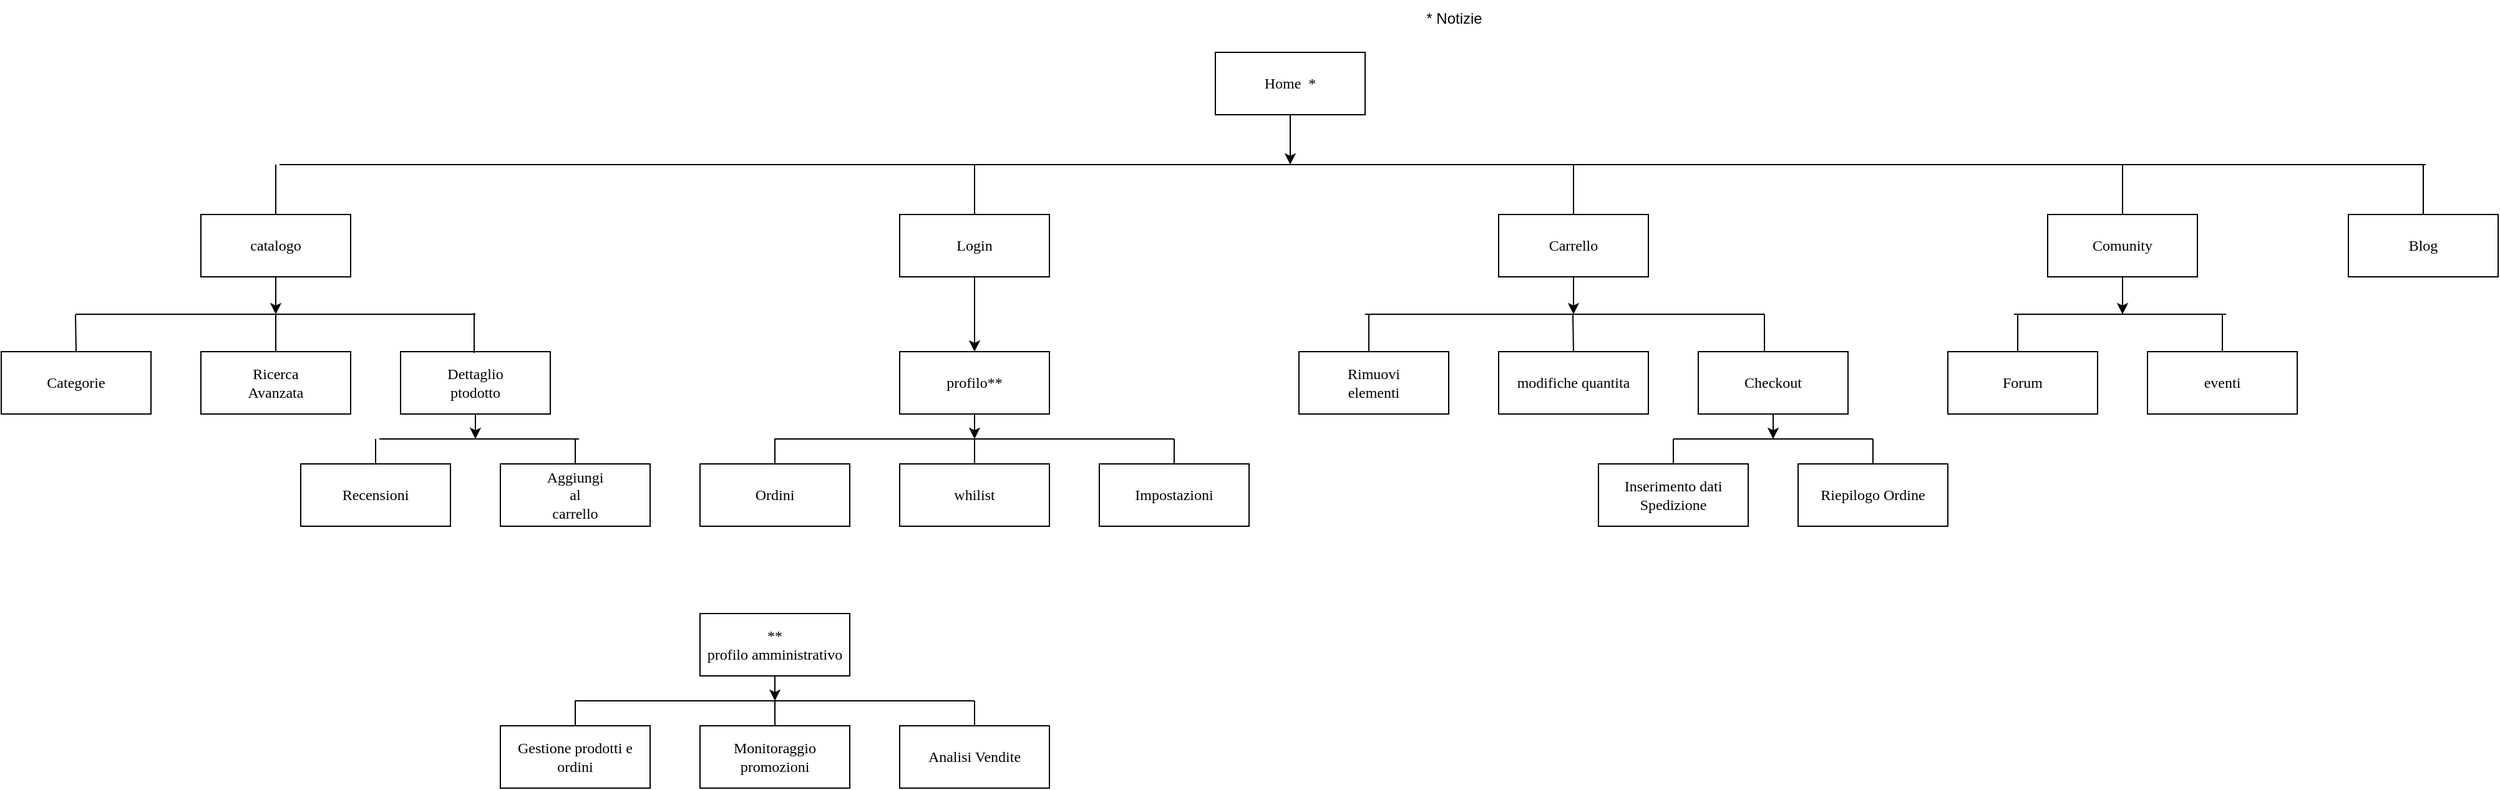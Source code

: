<mxfile version="26.1.1">
  <diagram name="Pagina-1" id="sIYTa1clhF4MEmAR3COL">
    <mxGraphModel dx="2261" dy="790" grid="1" gridSize="10" guides="1" tooltips="1" connect="1" arrows="1" fold="1" page="1" pageScale="1" pageWidth="827" pageHeight="1169" math="0" shadow="0">
      <root>
        <mxCell id="0" />
        <mxCell id="1" parent="0" />
        <mxCell id="taR_75AJ2TIgVoopcO__-67" style="edgeStyle=orthogonalEdgeStyle;rounded=0;orthogonalLoop=1;jettySize=auto;html=1;" parent="1" source="taR_75AJ2TIgVoopcO__-1" edge="1">
          <mxGeometry relative="1" as="geometry">
            <mxPoint x="620" y="160" as="targetPoint" />
          </mxGeometry>
        </mxCell>
        <mxCell id="taR_75AJ2TIgVoopcO__-1" value="Home&amp;nbsp; *" style="whiteSpace=wrap;html=1;rounded=0;shadow=0;comic=0;labelBackgroundColor=none;strokeWidth=1;fontFamily=Verdana;fontSize=12;align=center;" parent="1" vertex="1">
          <mxGeometry x="560" y="70" width="120" height="50" as="geometry" />
        </mxCell>
        <mxCell id="taR_75AJ2TIgVoopcO__-24" value="" style="edgeStyle=orthogonalEdgeStyle;rounded=0;orthogonalLoop=1;jettySize=auto;html=1;" parent="1" source="taR_75AJ2TIgVoopcO__-2" edge="1">
          <mxGeometry relative="1" as="geometry">
            <mxPoint x="-193" y="280" as="targetPoint" />
          </mxGeometry>
        </mxCell>
        <mxCell id="taR_75AJ2TIgVoopcO__-61" style="edgeStyle=orthogonalEdgeStyle;rounded=0;orthogonalLoop=1;jettySize=auto;html=1;endArrow=none;startFill=0;" parent="1" source="taR_75AJ2TIgVoopcO__-2" edge="1">
          <mxGeometry relative="1" as="geometry">
            <mxPoint x="-193" y="160" as="targetPoint" />
          </mxGeometry>
        </mxCell>
        <mxCell id="taR_75AJ2TIgVoopcO__-2" value="catalogo" style="whiteSpace=wrap;html=1;rounded=0;shadow=0;comic=0;labelBackgroundColor=none;strokeWidth=1;fontFamily=Verdana;fontSize=12;align=center;" parent="1" vertex="1">
          <mxGeometry x="-253" y="200" width="120" height="50" as="geometry" />
        </mxCell>
        <mxCell id="taR_75AJ2TIgVoopcO__-34" style="edgeStyle=orthogonalEdgeStyle;rounded=0;orthogonalLoop=1;jettySize=auto;html=1;entryX=0.5;entryY=0;entryDx=0;entryDy=0;" parent="1" source="taR_75AJ2TIgVoopcO__-3" target="taR_75AJ2TIgVoopcO__-10" edge="1">
          <mxGeometry relative="1" as="geometry" />
        </mxCell>
        <mxCell id="taR_75AJ2TIgVoopcO__-63" style="edgeStyle=orthogonalEdgeStyle;rounded=0;orthogonalLoop=1;jettySize=auto;html=1;endArrow=none;startFill=0;" parent="1" source="taR_75AJ2TIgVoopcO__-3" edge="1">
          <mxGeometry relative="1" as="geometry">
            <mxPoint x="367" y="160" as="targetPoint" />
          </mxGeometry>
        </mxCell>
        <mxCell id="taR_75AJ2TIgVoopcO__-3" value="Login" style="whiteSpace=wrap;html=1;rounded=0;shadow=0;comic=0;labelBackgroundColor=none;strokeWidth=1;fontFamily=Verdana;fontSize=12;align=center;" parent="1" vertex="1">
          <mxGeometry x="307" y="200" width="120" height="50" as="geometry" />
        </mxCell>
        <mxCell id="taR_75AJ2TIgVoopcO__-35" style="edgeStyle=orthogonalEdgeStyle;rounded=0;orthogonalLoop=1;jettySize=auto;html=1;" parent="1" source="taR_75AJ2TIgVoopcO__-4" edge="1">
          <mxGeometry relative="1" as="geometry">
            <mxPoint x="847" y="280" as="targetPoint" />
          </mxGeometry>
        </mxCell>
        <mxCell id="taR_75AJ2TIgVoopcO__-64" style="edgeStyle=orthogonalEdgeStyle;rounded=0;orthogonalLoop=1;jettySize=auto;html=1;endArrow=none;startFill=0;" parent="1" source="taR_75AJ2TIgVoopcO__-4" edge="1">
          <mxGeometry relative="1" as="geometry">
            <mxPoint x="847" y="160" as="targetPoint" />
          </mxGeometry>
        </mxCell>
        <mxCell id="taR_75AJ2TIgVoopcO__-4" value="Carrello" style="whiteSpace=wrap;html=1;rounded=0;shadow=0;comic=0;labelBackgroundColor=none;strokeWidth=1;fontFamily=Verdana;fontSize=12;align=center;" parent="1" vertex="1">
          <mxGeometry x="787" y="200" width="120" height="50" as="geometry" />
        </mxCell>
        <mxCell id="taR_75AJ2TIgVoopcO__-65" style="edgeStyle=orthogonalEdgeStyle;rounded=0;orthogonalLoop=1;jettySize=auto;html=1;endArrow=none;startFill=0;" parent="1" source="taR_75AJ2TIgVoopcO__-5" edge="1">
          <mxGeometry relative="1" as="geometry">
            <mxPoint x="1287" y="160" as="targetPoint" />
          </mxGeometry>
        </mxCell>
        <mxCell id="taR_75AJ2TIgVoopcO__-79" style="edgeStyle=orthogonalEdgeStyle;rounded=0;orthogonalLoop=1;jettySize=auto;html=1;" parent="1" source="taR_75AJ2TIgVoopcO__-5" edge="1">
          <mxGeometry relative="1" as="geometry">
            <mxPoint x="1287" y="280" as="targetPoint" />
          </mxGeometry>
        </mxCell>
        <mxCell id="taR_75AJ2TIgVoopcO__-5" value="Comunity" style="whiteSpace=wrap;html=1;rounded=0;shadow=0;comic=0;labelBackgroundColor=none;strokeWidth=1;fontFamily=Verdana;fontSize=12;align=center;" parent="1" vertex="1">
          <mxGeometry x="1227" y="200" width="120" height="50" as="geometry" />
        </mxCell>
        <mxCell id="taR_75AJ2TIgVoopcO__-66" style="edgeStyle=orthogonalEdgeStyle;rounded=0;orthogonalLoop=1;jettySize=auto;html=1;endArrow=none;startFill=0;" parent="1" source="taR_75AJ2TIgVoopcO__-6" edge="1">
          <mxGeometry relative="1" as="geometry">
            <mxPoint x="1528" y="160" as="targetPoint" />
          </mxGeometry>
        </mxCell>
        <mxCell id="taR_75AJ2TIgVoopcO__-6" value="Blog" style="whiteSpace=wrap;html=1;rounded=0;shadow=0;comic=0;labelBackgroundColor=none;strokeWidth=1;fontFamily=Verdana;fontSize=12;align=center;" parent="1" vertex="1">
          <mxGeometry x="1468" y="200" width="120" height="50" as="geometry" />
        </mxCell>
        <mxCell id="taR_75AJ2TIgVoopcO__-7" value="Categorie" style="whiteSpace=wrap;html=1;rounded=0;shadow=0;comic=0;labelBackgroundColor=none;strokeWidth=1;fontFamily=Verdana;fontSize=12;align=center;" parent="1" vertex="1">
          <mxGeometry x="-413" y="310" width="120" height="50" as="geometry" />
        </mxCell>
        <mxCell id="taR_75AJ2TIgVoopcO__-82" style="edgeStyle=orthogonalEdgeStyle;rounded=0;orthogonalLoop=1;jettySize=auto;html=1;endArrow=none;startFill=0;" parent="1" source="taR_75AJ2TIgVoopcO__-8" edge="1">
          <mxGeometry relative="1" as="geometry">
            <mxPoint x="-193" y="280" as="targetPoint" />
          </mxGeometry>
        </mxCell>
        <mxCell id="taR_75AJ2TIgVoopcO__-8" value="&lt;div&gt;Ricerca&lt;/div&gt;&lt;div&gt;Avanzata&lt;/div&gt;" style="whiteSpace=wrap;html=1;rounded=0;shadow=0;comic=0;labelBackgroundColor=none;strokeWidth=1;fontFamily=Verdana;fontSize=12;align=center;" parent="1" vertex="1">
          <mxGeometry x="-253" y="310" width="120" height="50" as="geometry" />
        </mxCell>
        <mxCell id="taR_75AJ2TIgVoopcO__-55" style="edgeStyle=orthogonalEdgeStyle;rounded=0;orthogonalLoop=1;jettySize=auto;html=1;" parent="1" source="taR_75AJ2TIgVoopcO__-9" edge="1">
          <mxGeometry relative="1" as="geometry">
            <mxPoint x="-33" y="380" as="targetPoint" />
          </mxGeometry>
        </mxCell>
        <mxCell id="taR_75AJ2TIgVoopcO__-9" value="&lt;div&gt;Dettaglio&lt;/div&gt;&lt;div&gt;ptodotto&lt;/div&gt;" style="whiteSpace=wrap;html=1;rounded=0;shadow=0;comic=0;labelBackgroundColor=none;strokeWidth=1;fontFamily=Verdana;fontSize=12;align=center;" parent="1" vertex="1">
          <mxGeometry x="-93" y="310" width="120" height="50" as="geometry" />
        </mxCell>
        <mxCell id="taR_75AJ2TIgVoopcO__-51" style="edgeStyle=orthogonalEdgeStyle;rounded=0;orthogonalLoop=1;jettySize=auto;html=1;strokeColor=default;startArrow=none;startFill=0;endArrow=classic;endFill=1;" parent="1" source="taR_75AJ2TIgVoopcO__-10" edge="1">
          <mxGeometry relative="1" as="geometry">
            <mxPoint x="367" y="380" as="targetPoint" />
          </mxGeometry>
        </mxCell>
        <mxCell id="taR_75AJ2TIgVoopcO__-10" value="profilo**" style="whiteSpace=wrap;html=1;rounded=0;shadow=0;comic=0;labelBackgroundColor=none;strokeWidth=1;fontFamily=Verdana;fontSize=12;align=center;" parent="1" vertex="1">
          <mxGeometry x="307" y="310" width="120" height="50" as="geometry" />
        </mxCell>
        <mxCell id="taR_75AJ2TIgVoopcO__-11" value="modifiche quantita" style="whiteSpace=wrap;html=1;rounded=0;shadow=0;comic=0;labelBackgroundColor=none;strokeWidth=1;fontFamily=Verdana;fontSize=12;align=center;" parent="1" vertex="1">
          <mxGeometry x="787" y="310" width="120" height="50" as="geometry" />
        </mxCell>
        <mxCell id="taR_75AJ2TIgVoopcO__-12" value="&lt;div&gt;Rimuovi&lt;/div&gt;&lt;div&gt;elementi&lt;/div&gt;" style="whiteSpace=wrap;html=1;rounded=0;shadow=0;comic=0;labelBackgroundColor=none;strokeWidth=1;fontFamily=Verdana;fontSize=12;align=center;" parent="1" vertex="1">
          <mxGeometry x="627" y="310" width="120" height="50" as="geometry" />
        </mxCell>
        <mxCell id="taR_75AJ2TIgVoopcO__-59" style="edgeStyle=orthogonalEdgeStyle;rounded=0;orthogonalLoop=1;jettySize=auto;html=1;" parent="1" source="taR_75AJ2TIgVoopcO__-13" edge="1">
          <mxGeometry relative="1" as="geometry">
            <mxPoint x="1007" y="380" as="targetPoint" />
          </mxGeometry>
        </mxCell>
        <mxCell id="taR_75AJ2TIgVoopcO__-13" value="Checkout" style="whiteSpace=wrap;html=1;rounded=0;shadow=0;comic=0;labelBackgroundColor=none;strokeWidth=1;fontFamily=Verdana;fontSize=12;align=center;" parent="1" vertex="1">
          <mxGeometry x="947" y="310" width="120" height="50" as="geometry" />
        </mxCell>
        <mxCell id="taR_75AJ2TIgVoopcO__-14" value="Forum" style="whiteSpace=wrap;html=1;rounded=0;shadow=0;comic=0;labelBackgroundColor=none;strokeWidth=1;fontFamily=Verdana;fontSize=12;align=center;" parent="1" vertex="1">
          <mxGeometry x="1147" y="310" width="120" height="50" as="geometry" />
        </mxCell>
        <mxCell id="taR_75AJ2TIgVoopcO__-78" style="edgeStyle=orthogonalEdgeStyle;rounded=0;orthogonalLoop=1;jettySize=auto;html=1;endArrow=none;startFill=0;" parent="1" source="taR_75AJ2TIgVoopcO__-15" edge="1">
          <mxGeometry relative="1" as="geometry">
            <mxPoint x="1367" y="280" as="targetPoint" />
          </mxGeometry>
        </mxCell>
        <mxCell id="taR_75AJ2TIgVoopcO__-15" value="eventi" style="whiteSpace=wrap;html=1;rounded=0;shadow=0;comic=0;labelBackgroundColor=none;strokeWidth=1;fontFamily=Verdana;fontSize=12;align=center;" parent="1" vertex="1">
          <mxGeometry x="1307" y="310" width="120" height="50" as="geometry" />
        </mxCell>
        <mxCell id="taR_75AJ2TIgVoopcO__-53" style="edgeStyle=orthogonalEdgeStyle;rounded=0;orthogonalLoop=1;jettySize=auto;html=1;endArrow=none;startFill=0;" parent="1" source="taR_75AJ2TIgVoopcO__-16" edge="1">
          <mxGeometry relative="1" as="geometry">
            <mxPoint x="-113" y="380" as="targetPoint" />
          </mxGeometry>
        </mxCell>
        <mxCell id="taR_75AJ2TIgVoopcO__-16" value="Recensioni" style="whiteSpace=wrap;html=1;rounded=0;shadow=0;comic=0;labelBackgroundColor=none;strokeWidth=1;fontFamily=Verdana;fontSize=12;align=center;" parent="1" vertex="1">
          <mxGeometry x="-173" y="400" width="120" height="50" as="geometry" />
        </mxCell>
        <mxCell id="taR_75AJ2TIgVoopcO__-54" style="edgeStyle=orthogonalEdgeStyle;rounded=0;orthogonalLoop=1;jettySize=auto;html=1;endArrow=none;startFill=0;" parent="1" source="taR_75AJ2TIgVoopcO__-17" edge="1">
          <mxGeometry relative="1" as="geometry">
            <mxPoint x="47" y="380" as="targetPoint" />
          </mxGeometry>
        </mxCell>
        <mxCell id="taR_75AJ2TIgVoopcO__-17" value="&lt;div&gt;Aggiungi&lt;/div&gt;&lt;div&gt;al&lt;/div&gt;&lt;div&gt;carrello&lt;/div&gt;" style="whiteSpace=wrap;html=1;rounded=0;shadow=0;comic=0;labelBackgroundColor=none;strokeWidth=1;fontFamily=Verdana;fontSize=12;align=center;" parent="1" vertex="1">
          <mxGeometry x="-13" y="400" width="120" height="50" as="geometry" />
        </mxCell>
        <mxCell id="taR_75AJ2TIgVoopcO__-46" style="edgeStyle=orthogonalEdgeStyle;rounded=0;orthogonalLoop=1;jettySize=auto;html=1;endArrow=none;startFill=0;" parent="1" source="taR_75AJ2TIgVoopcO__-18" edge="1">
          <mxGeometry relative="1" as="geometry">
            <mxPoint x="230" y="380" as="targetPoint" />
          </mxGeometry>
        </mxCell>
        <mxCell id="taR_75AJ2TIgVoopcO__-18" value="Ordini" style="whiteSpace=wrap;html=1;rounded=0;shadow=0;comic=0;labelBackgroundColor=none;strokeWidth=1;fontFamily=Verdana;fontSize=12;align=center;" parent="1" vertex="1">
          <mxGeometry x="147" y="400" width="120" height="50" as="geometry" />
        </mxCell>
        <mxCell id="taR_75AJ2TIgVoopcO__-50" style="edgeStyle=orthogonalEdgeStyle;rounded=0;orthogonalLoop=1;jettySize=auto;html=1;endArrow=none;startFill=0;" parent="1" source="taR_75AJ2TIgVoopcO__-19" edge="1">
          <mxGeometry relative="1" as="geometry">
            <mxPoint x="367" y="380" as="targetPoint" />
          </mxGeometry>
        </mxCell>
        <mxCell id="taR_75AJ2TIgVoopcO__-19" value="whilist" style="whiteSpace=wrap;html=1;rounded=0;shadow=0;comic=0;labelBackgroundColor=none;strokeWidth=1;fontFamily=Verdana;fontSize=12;align=center;" parent="1" vertex="1">
          <mxGeometry x="307" y="400" width="120" height="50" as="geometry" />
        </mxCell>
        <mxCell id="taR_75AJ2TIgVoopcO__-47" style="edgeStyle=orthogonalEdgeStyle;rounded=0;orthogonalLoop=1;jettySize=auto;html=1;endArrow=none;startFill=0;" parent="1" source="taR_75AJ2TIgVoopcO__-20" edge="1">
          <mxGeometry relative="1" as="geometry">
            <mxPoint x="527" y="380" as="targetPoint" />
          </mxGeometry>
        </mxCell>
        <mxCell id="taR_75AJ2TIgVoopcO__-20" value="Impostazioni" style="whiteSpace=wrap;html=1;rounded=0;shadow=0;comic=0;labelBackgroundColor=none;strokeWidth=1;fontFamily=Verdana;fontSize=12;align=center;" parent="1" vertex="1">
          <mxGeometry x="467" y="400" width="120" height="50" as="geometry" />
        </mxCell>
        <mxCell id="taR_75AJ2TIgVoopcO__-57" style="edgeStyle=orthogonalEdgeStyle;rounded=0;orthogonalLoop=1;jettySize=auto;html=1;endArrow=none;startFill=0;" parent="1" source="taR_75AJ2TIgVoopcO__-21" edge="1">
          <mxGeometry relative="1" as="geometry">
            <mxPoint x="927" y="380" as="targetPoint" />
          </mxGeometry>
        </mxCell>
        <mxCell id="taR_75AJ2TIgVoopcO__-21" value="Inserimento dati Spedizione" style="whiteSpace=wrap;html=1;rounded=0;shadow=0;comic=0;labelBackgroundColor=none;strokeWidth=1;fontFamily=Verdana;fontSize=12;align=center;" parent="1" vertex="1">
          <mxGeometry x="867" y="400" width="120" height="50" as="geometry" />
        </mxCell>
        <mxCell id="taR_75AJ2TIgVoopcO__-58" style="edgeStyle=orthogonalEdgeStyle;rounded=0;orthogonalLoop=1;jettySize=auto;html=1;endArrow=none;startFill=0;" parent="1" source="taR_75AJ2TIgVoopcO__-22" edge="1">
          <mxGeometry relative="1" as="geometry">
            <mxPoint x="1087" y="380" as="targetPoint" />
          </mxGeometry>
        </mxCell>
        <mxCell id="taR_75AJ2TIgVoopcO__-22" value="Riepilogo Ordine" style="whiteSpace=wrap;html=1;rounded=0;shadow=0;comic=0;labelBackgroundColor=none;strokeWidth=1;fontFamily=Verdana;fontSize=12;align=center;" parent="1" vertex="1">
          <mxGeometry x="1027" y="400" width="120" height="50" as="geometry" />
        </mxCell>
        <mxCell id="taR_75AJ2TIgVoopcO__-27" value="" style="endArrow=none;html=1;rounded=0;" parent="1" edge="1">
          <mxGeometry width="50" height="50" relative="1" as="geometry">
            <mxPoint x="-353" y="280" as="sourcePoint" />
            <mxPoint x="-33" y="280" as="targetPoint" />
          </mxGeometry>
        </mxCell>
        <mxCell id="taR_75AJ2TIgVoopcO__-29" value="" style="endArrow=none;html=1;rounded=0;exitX=0.5;exitY=0;exitDx=0;exitDy=0;" parent="1" source="taR_75AJ2TIgVoopcO__-7" edge="1">
          <mxGeometry width="50" height="50" relative="1" as="geometry">
            <mxPoint x="-353.5" y="340" as="sourcePoint" />
            <mxPoint x="-353.5" y="280" as="targetPoint" />
          </mxGeometry>
        </mxCell>
        <mxCell id="taR_75AJ2TIgVoopcO__-31" value="" style="endArrow=none;html=1;rounded=0;" parent="1" edge="1">
          <mxGeometry width="50" height="50" relative="1" as="geometry">
            <mxPoint x="-34" y="311" as="sourcePoint" />
            <mxPoint x="-34" y="279" as="targetPoint" />
          </mxGeometry>
        </mxCell>
        <mxCell id="taR_75AJ2TIgVoopcO__-36" value="" style="endArrow=none;html=1;rounded=0;" parent="1" edge="1">
          <mxGeometry width="50" height="50" relative="1" as="geometry">
            <mxPoint x="680" y="280" as="sourcePoint" />
            <mxPoint x="1000" y="280" as="targetPoint" />
          </mxGeometry>
        </mxCell>
        <mxCell id="taR_75AJ2TIgVoopcO__-37" value="" style="endArrow=none;html=1;rounded=0;" parent="1" edge="1">
          <mxGeometry width="50" height="50" relative="1" as="geometry">
            <mxPoint x="683" y="310" as="sourcePoint" />
            <mxPoint x="683" y="280" as="targetPoint" />
          </mxGeometry>
        </mxCell>
        <mxCell id="taR_75AJ2TIgVoopcO__-39" value="" style="endArrow=none;html=1;rounded=0;exitX=0.5;exitY=0;exitDx=0;exitDy=0;" parent="1" source="taR_75AJ2TIgVoopcO__-11" edge="1">
          <mxGeometry width="50" height="50" relative="1" as="geometry">
            <mxPoint x="846.5" y="430" as="sourcePoint" />
            <mxPoint x="846.5" y="280" as="targetPoint" />
          </mxGeometry>
        </mxCell>
        <mxCell id="taR_75AJ2TIgVoopcO__-40" value="" style="endArrow=none;html=1;rounded=0;exitX=0.442;exitY=0;exitDx=0;exitDy=0;exitPerimeter=0;" parent="1" source="taR_75AJ2TIgVoopcO__-13" edge="1">
          <mxGeometry width="50" height="50" relative="1" as="geometry">
            <mxPoint x="1000" y="320" as="sourcePoint" />
            <mxPoint x="1000" y="280" as="targetPoint" />
          </mxGeometry>
        </mxCell>
        <mxCell id="taR_75AJ2TIgVoopcO__-41" value="" style="endArrow=none;html=1;rounded=0;" parent="1" edge="1">
          <mxGeometry width="50" height="50" relative="1" as="geometry">
            <mxPoint x="1200" y="280" as="sourcePoint" />
            <mxPoint x="1370" y="280" as="targetPoint" />
          </mxGeometry>
        </mxCell>
        <mxCell id="taR_75AJ2TIgVoopcO__-44" value="" style="endArrow=none;html=1;rounded=0;" parent="1" edge="1">
          <mxGeometry width="50" height="50" relative="1" as="geometry">
            <mxPoint x="1203" y="310" as="sourcePoint" />
            <mxPoint x="1203" y="280" as="targetPoint" />
          </mxGeometry>
        </mxCell>
        <mxCell id="taR_75AJ2TIgVoopcO__-45" value="" style="endArrow=none;html=1;rounded=0;" parent="1" edge="1">
          <mxGeometry width="50" height="50" relative="1" as="geometry">
            <mxPoint x="207" y="380" as="sourcePoint" />
            <mxPoint x="527" y="380" as="targetPoint" />
          </mxGeometry>
        </mxCell>
        <mxCell id="taR_75AJ2TIgVoopcO__-52" value="" style="endArrow=none;html=1;rounded=0;" parent="1" edge="1">
          <mxGeometry width="50" height="50" relative="1" as="geometry">
            <mxPoint x="-110" y="380" as="sourcePoint" />
            <mxPoint x="50" y="380" as="targetPoint" />
          </mxGeometry>
        </mxCell>
        <mxCell id="taR_75AJ2TIgVoopcO__-56" value="" style="endArrow=none;html=1;rounded=0;" parent="1" edge="1">
          <mxGeometry width="50" height="50" relative="1" as="geometry">
            <mxPoint x="927" y="380" as="sourcePoint" />
            <mxPoint x="1087" y="380" as="targetPoint" />
          </mxGeometry>
        </mxCell>
        <mxCell id="taR_75AJ2TIgVoopcO__-60" value="" style="endArrow=none;html=1;rounded=0;" parent="1" edge="1">
          <mxGeometry width="50" height="50" relative="1" as="geometry">
            <mxPoint x="-190" y="160" as="sourcePoint" />
            <mxPoint x="1530" y="160" as="targetPoint" />
          </mxGeometry>
        </mxCell>
        <mxCell id="taR_75AJ2TIgVoopcO__-69" style="edgeStyle=orthogonalEdgeStyle;rounded=0;orthogonalLoop=1;jettySize=auto;html=1;strokeColor=default;startArrow=none;startFill=0;endArrow=classic;endFill=1;" parent="1" source="taR_75AJ2TIgVoopcO__-70" edge="1">
          <mxGeometry relative="1" as="geometry">
            <mxPoint x="207" y="590" as="targetPoint" />
          </mxGeometry>
        </mxCell>
        <mxCell id="taR_75AJ2TIgVoopcO__-70" value="&lt;div&gt;**&lt;/div&gt;&lt;div&gt;profilo amministrativo&lt;/div&gt;" style="whiteSpace=wrap;html=1;rounded=0;shadow=0;comic=0;labelBackgroundColor=none;strokeWidth=1;fontFamily=Verdana;fontSize=12;align=center;" parent="1" vertex="1">
          <mxGeometry x="147" y="520" width="120" height="50" as="geometry" />
        </mxCell>
        <mxCell id="taR_75AJ2TIgVoopcO__-71" style="edgeStyle=orthogonalEdgeStyle;rounded=0;orthogonalLoop=1;jettySize=auto;html=1;endArrow=none;startFill=0;" parent="1" source="taR_75AJ2TIgVoopcO__-72" edge="1">
          <mxGeometry relative="1" as="geometry">
            <mxPoint x="67" y="590" as="targetPoint" />
          </mxGeometry>
        </mxCell>
        <mxCell id="taR_75AJ2TIgVoopcO__-72" value="Gestione prodotti e ordini" style="whiteSpace=wrap;html=1;rounded=0;shadow=0;comic=0;labelBackgroundColor=none;strokeWidth=1;fontFamily=Verdana;fontSize=12;align=center;" parent="1" vertex="1">
          <mxGeometry x="-13" y="610" width="120" height="50" as="geometry" />
        </mxCell>
        <mxCell id="taR_75AJ2TIgVoopcO__-73" style="edgeStyle=orthogonalEdgeStyle;rounded=0;orthogonalLoop=1;jettySize=auto;html=1;endArrow=none;startFill=0;" parent="1" source="taR_75AJ2TIgVoopcO__-74" edge="1">
          <mxGeometry relative="1" as="geometry">
            <mxPoint x="207" y="590" as="targetPoint" />
          </mxGeometry>
        </mxCell>
        <mxCell id="taR_75AJ2TIgVoopcO__-74" value="Monitoraggio promozioni" style="whiteSpace=wrap;html=1;rounded=0;shadow=0;comic=0;labelBackgroundColor=none;strokeWidth=1;fontFamily=Verdana;fontSize=12;align=center;" parent="1" vertex="1">
          <mxGeometry x="147" y="610" width="120" height="50" as="geometry" />
        </mxCell>
        <mxCell id="taR_75AJ2TIgVoopcO__-75" style="edgeStyle=orthogonalEdgeStyle;rounded=0;orthogonalLoop=1;jettySize=auto;html=1;endArrow=none;startFill=0;" parent="1" source="taR_75AJ2TIgVoopcO__-76" edge="1">
          <mxGeometry relative="1" as="geometry">
            <mxPoint x="367" y="590" as="targetPoint" />
          </mxGeometry>
        </mxCell>
        <mxCell id="taR_75AJ2TIgVoopcO__-76" value="Analisi Vendite" style="whiteSpace=wrap;html=1;rounded=0;shadow=0;comic=0;labelBackgroundColor=none;strokeWidth=1;fontFamily=Verdana;fontSize=12;align=center;" parent="1" vertex="1">
          <mxGeometry x="307" y="610" width="120" height="50" as="geometry" />
        </mxCell>
        <mxCell id="taR_75AJ2TIgVoopcO__-77" value="" style="endArrow=none;html=1;rounded=0;" parent="1" edge="1">
          <mxGeometry width="50" height="50" relative="1" as="geometry">
            <mxPoint x="47" y="590" as="sourcePoint" />
            <mxPoint x="367" y="590" as="targetPoint" />
          </mxGeometry>
        </mxCell>
        <mxCell id="Kl_G3jVI4e3IqKAy-yHz-2" value="&lt;div&gt;* Notizie&lt;/div&gt;" style="text;html=1;align=center;verticalAlign=middle;resizable=0;points=[];autosize=1;strokeColor=none;fillColor=none;" parent="1" vertex="1">
          <mxGeometry x="716" y="28" width="70" height="30" as="geometry" />
        </mxCell>
      </root>
    </mxGraphModel>
  </diagram>
</mxfile>
